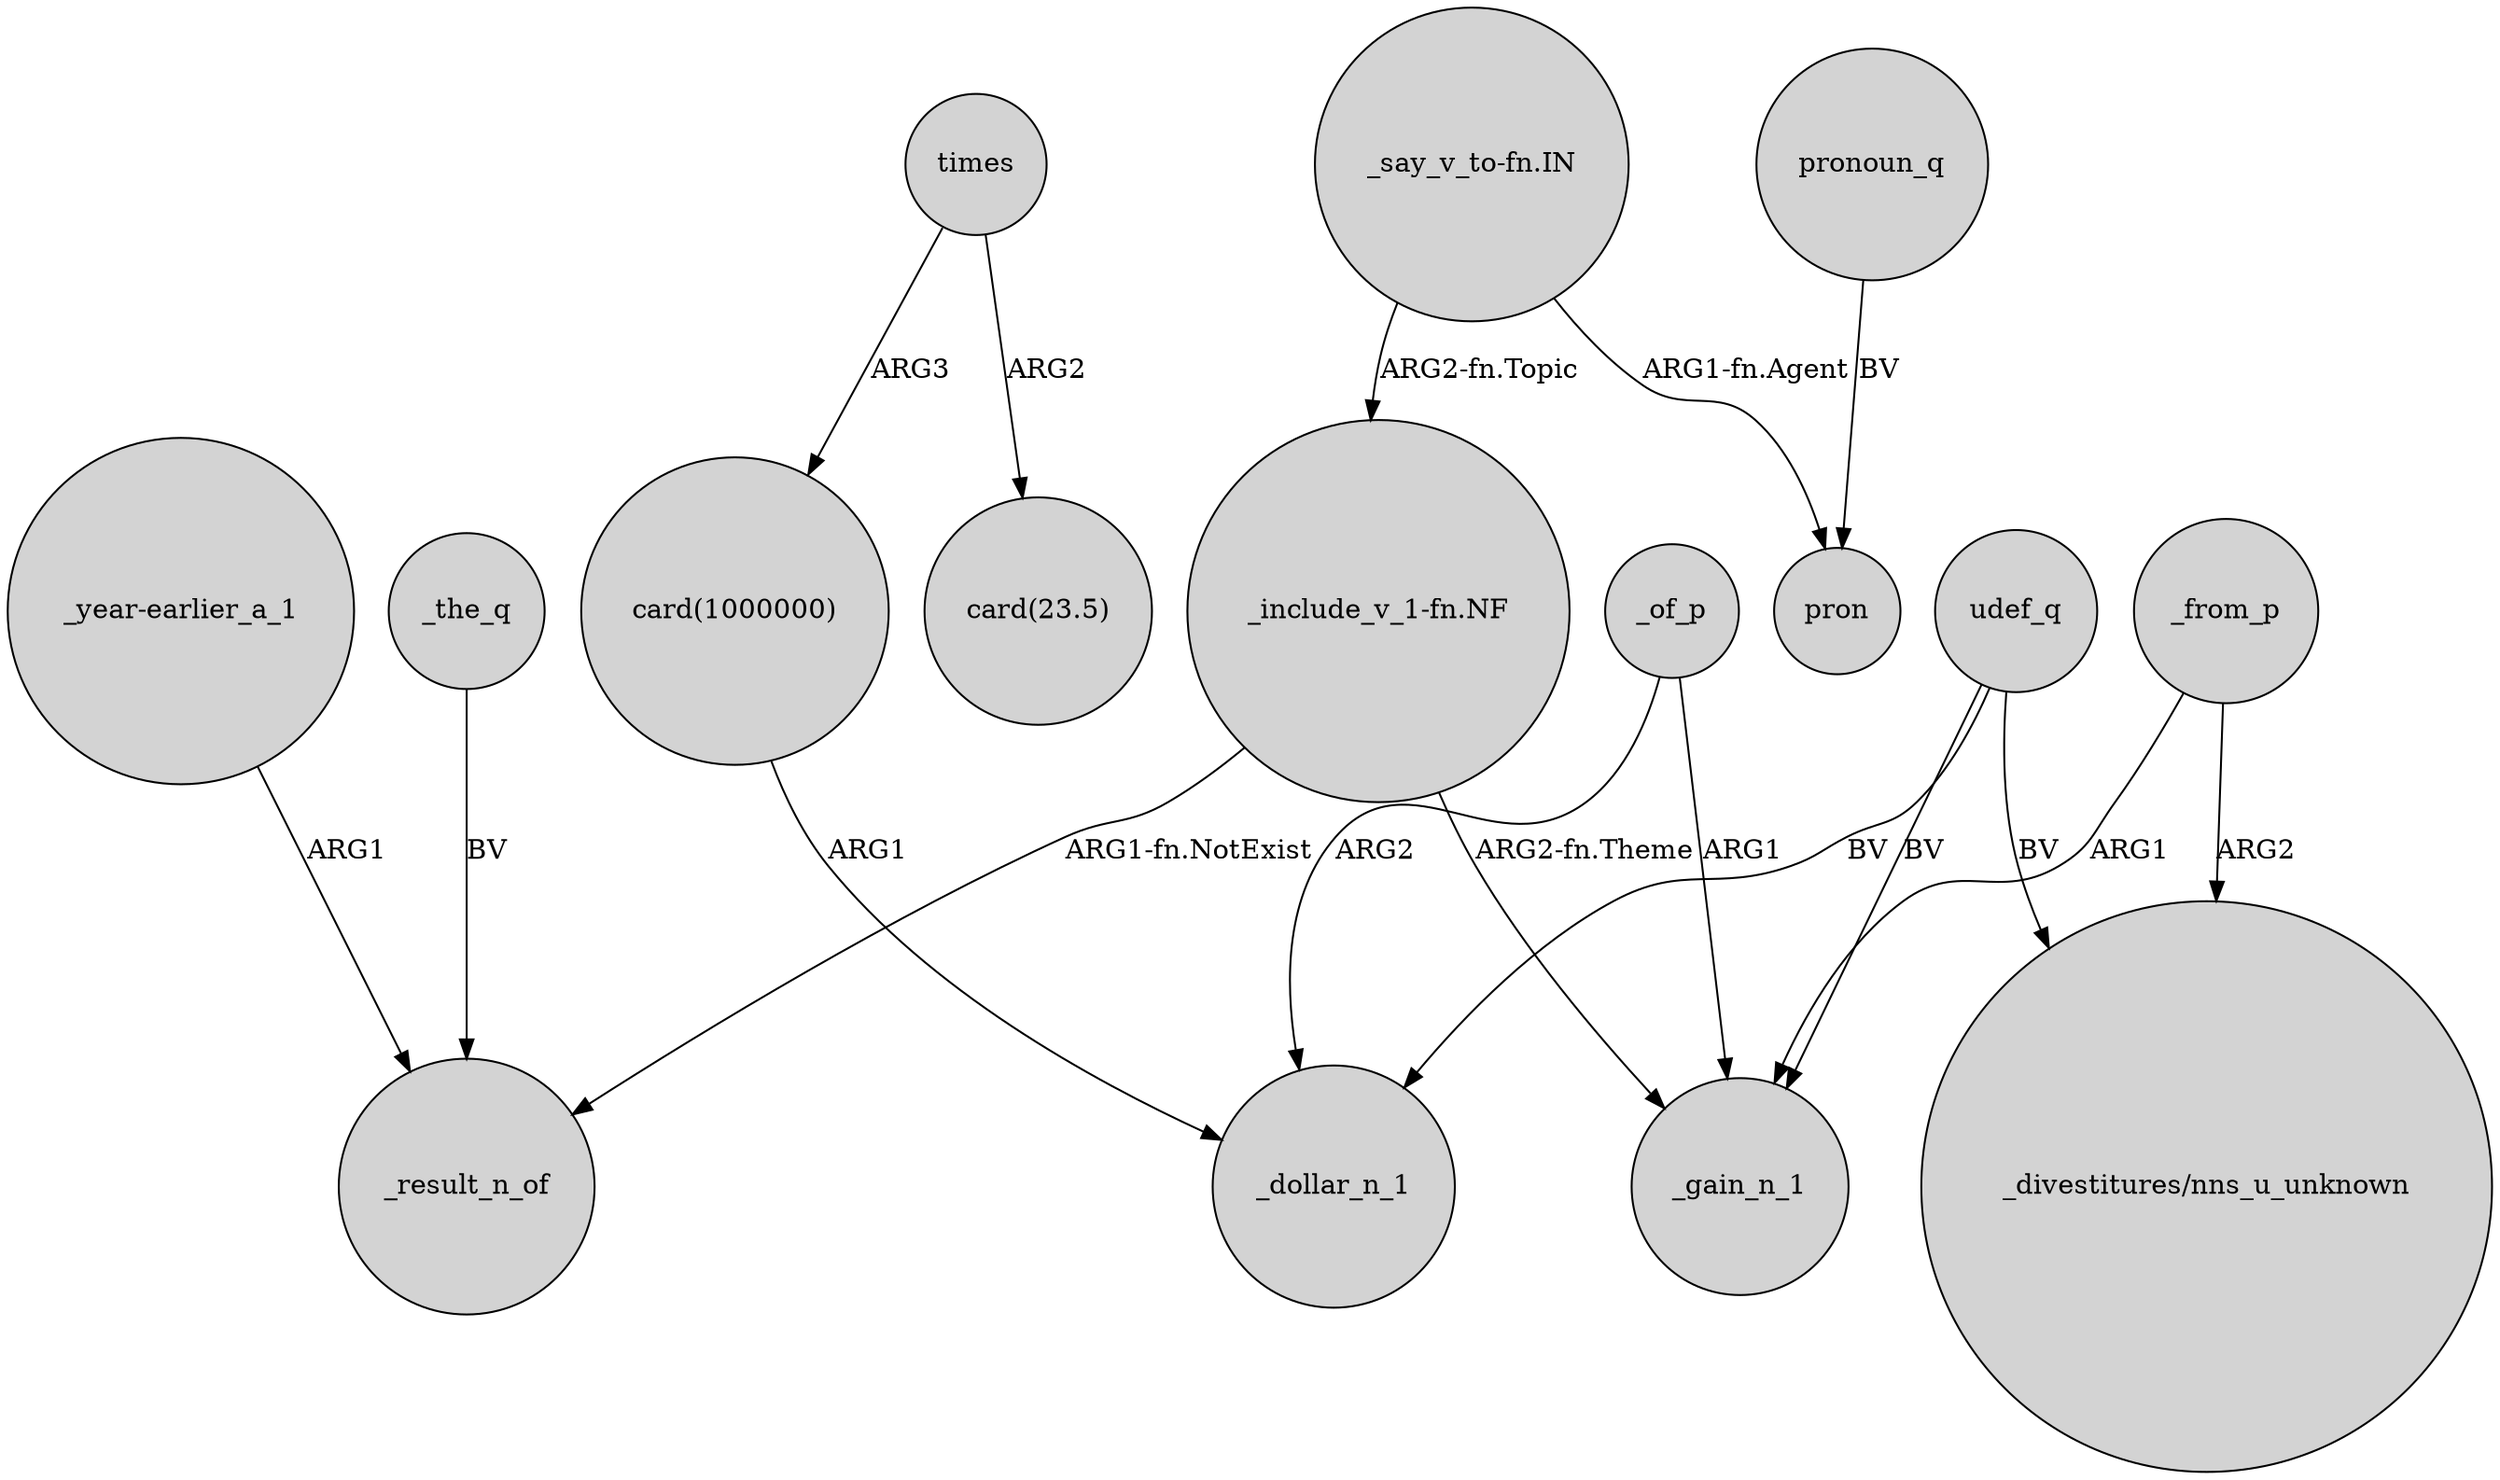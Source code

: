 digraph {
	node [shape=circle style=filled]
	"_say_v_to-fn.IN" -> "_include_v_1-fn.NF" [label="ARG2-fn.Topic"]
	"_include_v_1-fn.NF" -> _result_n_of [label="ARG1-fn.NotExist"]
	"card(1000000)" -> _dollar_n_1 [label=ARG1]
	_of_p -> _dollar_n_1 [label=ARG2]
	udef_q -> _dollar_n_1 [label=BV]
	times -> "card(1000000)" [label=ARG3]
	_from_p -> _gain_n_1 [label=ARG1]
	udef_q -> "_divestitures/nns_u_unknown" [label=BV]
	times -> "card(23.5)" [label=ARG2]
	udef_q -> _gain_n_1 [label=BV]
	_of_p -> _gain_n_1 [label=ARG1]
	"_include_v_1-fn.NF" -> _gain_n_1 [label="ARG2-fn.Theme"]
	_from_p -> "_divestitures/nns_u_unknown" [label=ARG2]
	_the_q -> _result_n_of [label=BV]
	"_year-earlier_a_1" -> _result_n_of [label=ARG1]
	"_say_v_to-fn.IN" -> pron [label="ARG1-fn.Agent"]
	pronoun_q -> pron [label=BV]
}
